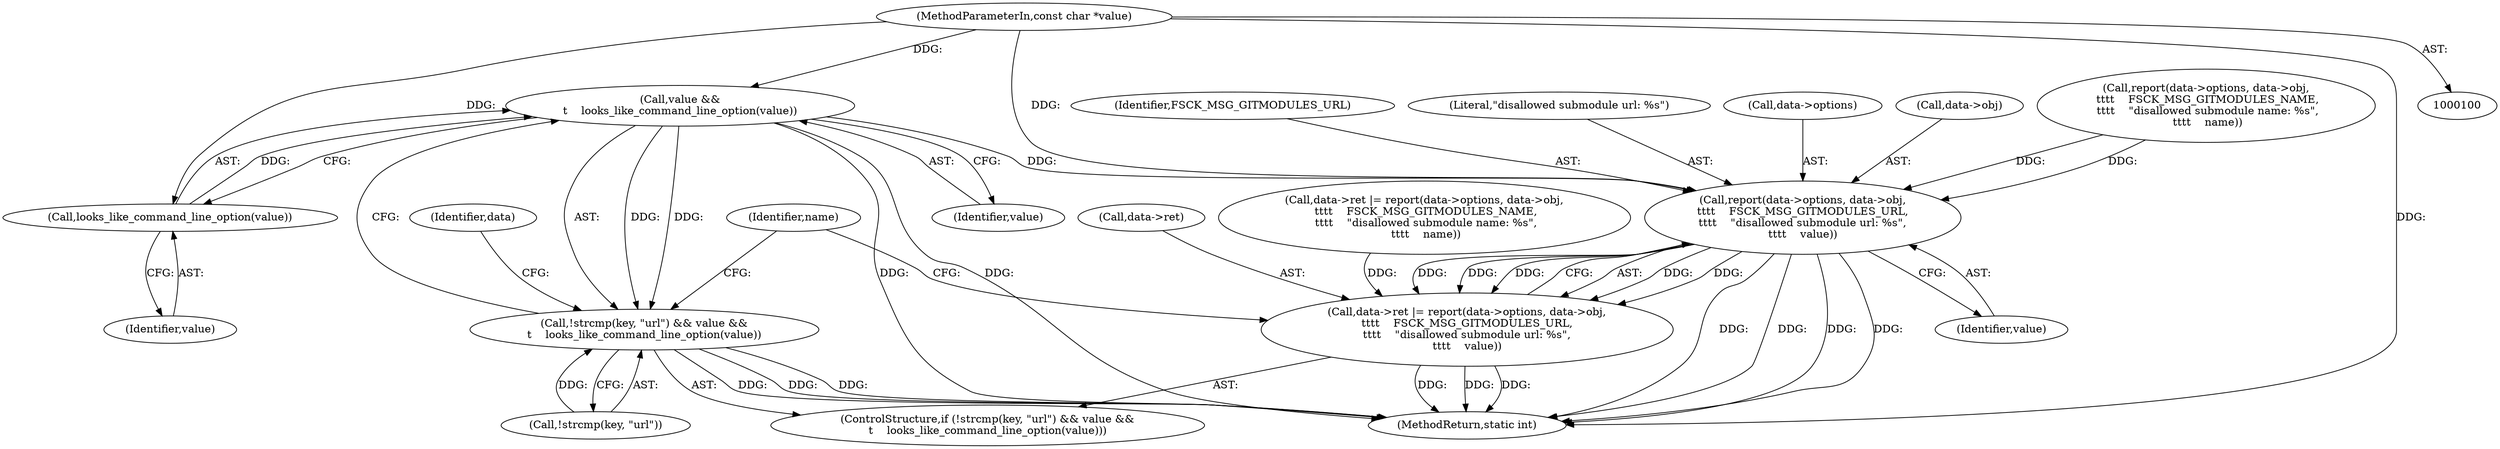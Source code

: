 digraph "0_git_a124133e1e6ab5c7a9fef6d0e6bcb084e3455b46@pointer" {
"1000160" [label="(Call,value &&\n\t    looks_like_command_line_option(value))"];
"1000162" [label="(Call,looks_like_command_line_option(value))"];
"1000102" [label="(MethodParameterIn,const char *value)"];
"1000155" [label="(Call,!strcmp(key, \"url\") && value &&\n\t    looks_like_command_line_option(value))"];
"1000168" [label="(Call,report(data->options, data->obj,\n\t\t\t\t    FSCK_MSG_GITMODULES_URL,\n\t\t\t\t    \"disallowed submodule url: %s\",\n\t\t\t\t    value))"];
"1000164" [label="(Call,data->ret |= report(data->options, data->obj,\n\t\t\t\t    FSCK_MSG_GITMODULES_URL,\n\t\t\t\t    \"disallowed submodule url: %s\",\n\t\t\t\t    value))"];
"1000160" [label="(Call,value &&\n\t    looks_like_command_line_option(value))"];
"1000166" [label="(Identifier,data)"];
"1000163" [label="(Identifier,value)"];
"1000156" [label="(Call,!strcmp(key, \"url\"))"];
"1000161" [label="(Identifier,value)"];
"1000175" [label="(Identifier,FSCK_MSG_GITMODULES_URL)"];
"1000162" [label="(Call,looks_like_command_line_option(value))"];
"1000155" [label="(Call,!strcmp(key, \"url\") && value &&\n\t    looks_like_command_line_option(value))"];
"1000177" [label="(Identifier,value)"];
"1000176" [label="(Literal,\"disallowed submodule url: %s\")"];
"1000169" [label="(Call,data->options)"];
"1000179" [label="(Identifier,name)"];
"1000165" [label="(Call,data->ret)"];
"1000168" [label="(Call,report(data->options, data->obj,\n\t\t\t\t    FSCK_MSG_GITMODULES_URL,\n\t\t\t\t    \"disallowed submodule url: %s\",\n\t\t\t\t    value))"];
"1000140" [label="(Call,data->ret |= report(data->options, data->obj,\n \t\t\t\t    FSCK_MSG_GITMODULES_NAME,\n \t\t\t\t    \"disallowed submodule name: %s\",\n \t\t\t\t    name))"];
"1000154" [label="(ControlStructure,if (!strcmp(key, \"url\") && value &&\n\t    looks_like_command_line_option(value)))"];
"1000102" [label="(MethodParameterIn,const char *value)"];
"1000164" [label="(Call,data->ret |= report(data->options, data->obj,\n\t\t\t\t    FSCK_MSG_GITMODULES_URL,\n\t\t\t\t    \"disallowed submodule url: %s\",\n\t\t\t\t    value))"];
"1000182" [label="(MethodReturn,static int)"];
"1000172" [label="(Call,data->obj)"];
"1000144" [label="(Call,report(data->options, data->obj,\n \t\t\t\t    FSCK_MSG_GITMODULES_NAME,\n \t\t\t\t    \"disallowed submodule name: %s\",\n \t\t\t\t    name))"];
"1000160" -> "1000155"  [label="AST: "];
"1000160" -> "1000161"  [label="CFG: "];
"1000160" -> "1000162"  [label="CFG: "];
"1000161" -> "1000160"  [label="AST: "];
"1000162" -> "1000160"  [label="AST: "];
"1000155" -> "1000160"  [label="CFG: "];
"1000160" -> "1000182"  [label="DDG: "];
"1000160" -> "1000182"  [label="DDG: "];
"1000160" -> "1000155"  [label="DDG: "];
"1000160" -> "1000155"  [label="DDG: "];
"1000162" -> "1000160"  [label="DDG: "];
"1000102" -> "1000160"  [label="DDG: "];
"1000160" -> "1000168"  [label="DDG: "];
"1000162" -> "1000163"  [label="CFG: "];
"1000163" -> "1000162"  [label="AST: "];
"1000102" -> "1000162"  [label="DDG: "];
"1000102" -> "1000100"  [label="AST: "];
"1000102" -> "1000182"  [label="DDG: "];
"1000102" -> "1000168"  [label="DDG: "];
"1000155" -> "1000154"  [label="AST: "];
"1000155" -> "1000156"  [label="CFG: "];
"1000156" -> "1000155"  [label="AST: "];
"1000166" -> "1000155"  [label="CFG: "];
"1000179" -> "1000155"  [label="CFG: "];
"1000155" -> "1000182"  [label="DDG: "];
"1000155" -> "1000182"  [label="DDG: "];
"1000155" -> "1000182"  [label="DDG: "];
"1000156" -> "1000155"  [label="DDG: "];
"1000168" -> "1000164"  [label="AST: "];
"1000168" -> "1000177"  [label="CFG: "];
"1000169" -> "1000168"  [label="AST: "];
"1000172" -> "1000168"  [label="AST: "];
"1000175" -> "1000168"  [label="AST: "];
"1000176" -> "1000168"  [label="AST: "];
"1000177" -> "1000168"  [label="AST: "];
"1000164" -> "1000168"  [label="CFG: "];
"1000168" -> "1000182"  [label="DDG: "];
"1000168" -> "1000182"  [label="DDG: "];
"1000168" -> "1000182"  [label="DDG: "];
"1000168" -> "1000182"  [label="DDG: "];
"1000168" -> "1000164"  [label="DDG: "];
"1000168" -> "1000164"  [label="DDG: "];
"1000168" -> "1000164"  [label="DDG: "];
"1000168" -> "1000164"  [label="DDG: "];
"1000168" -> "1000164"  [label="DDG: "];
"1000144" -> "1000168"  [label="DDG: "];
"1000144" -> "1000168"  [label="DDG: "];
"1000164" -> "1000154"  [label="AST: "];
"1000165" -> "1000164"  [label="AST: "];
"1000179" -> "1000164"  [label="CFG: "];
"1000164" -> "1000182"  [label="DDG: "];
"1000164" -> "1000182"  [label="DDG: "];
"1000164" -> "1000182"  [label="DDG: "];
"1000140" -> "1000164"  [label="DDG: "];
}
